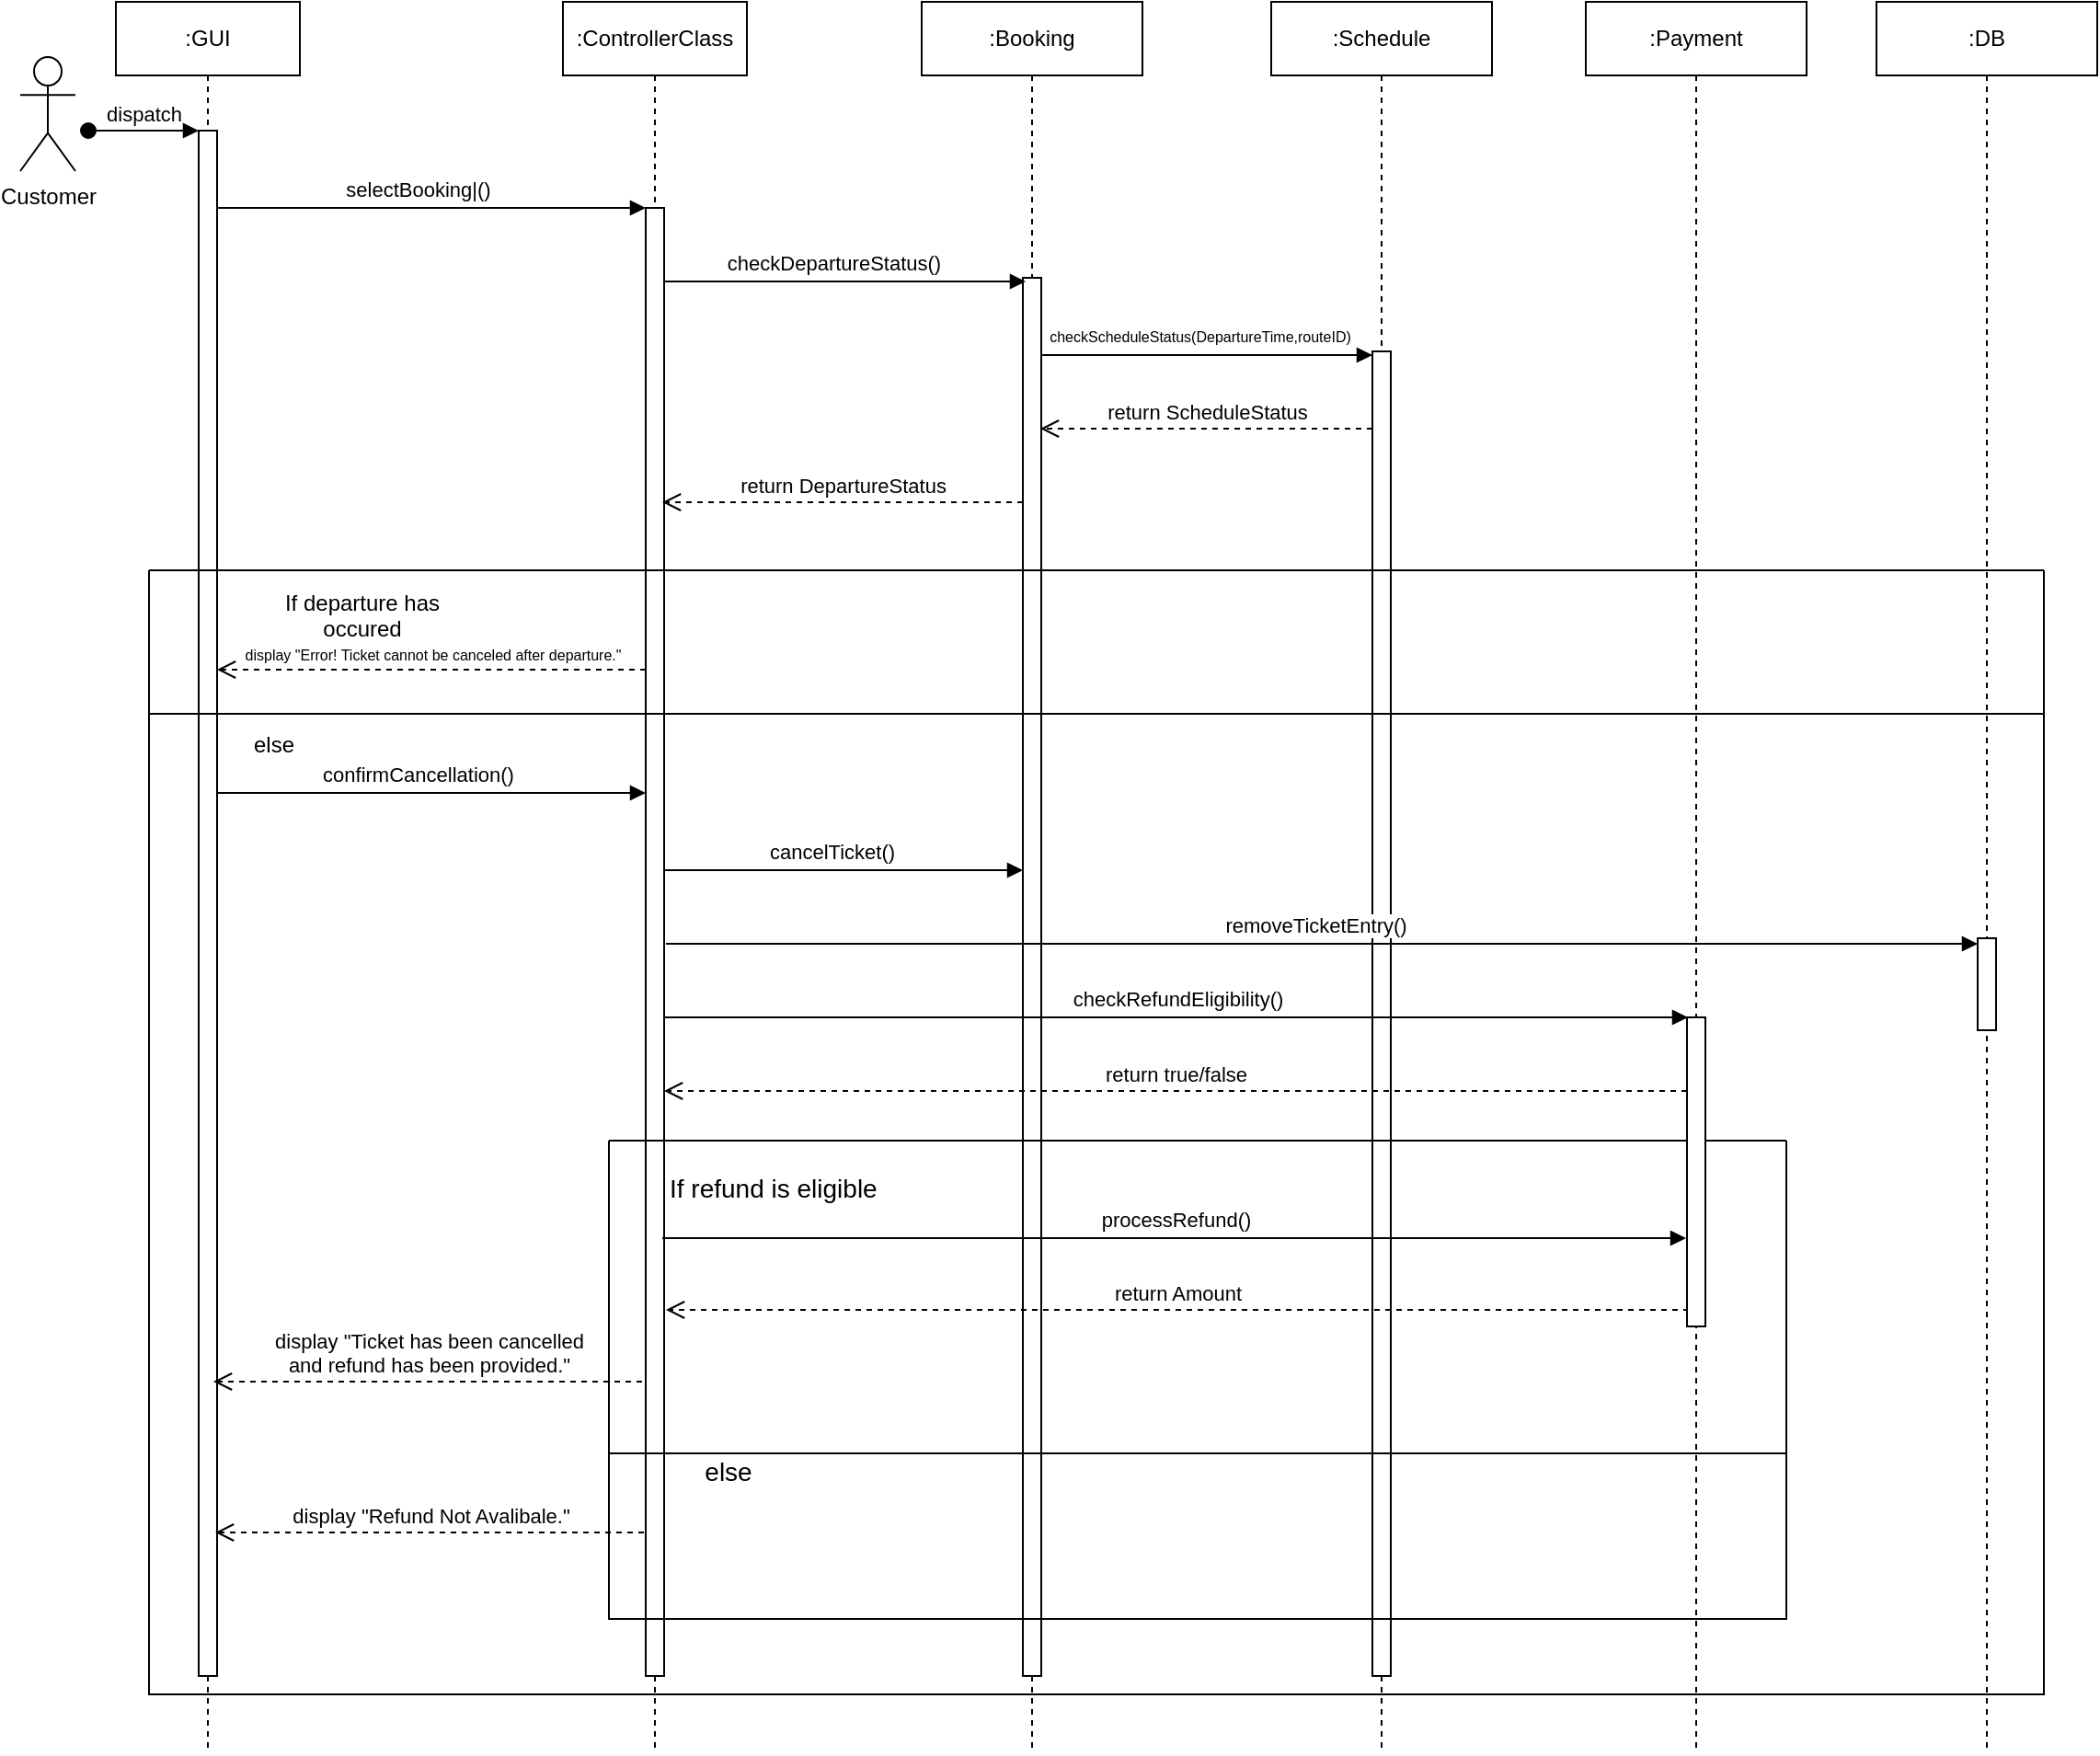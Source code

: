 <mxfile version="28.2.8">
  <diagram name="Page-1" id="2YBvvXClWsGukQMizWep">
    <mxGraphModel dx="1418" dy="794" grid="1" gridSize="10" guides="1" tooltips="1" connect="1" arrows="1" fold="1" page="1" pageScale="1" pageWidth="850" pageHeight="1100" math="0" shadow="0">
      <root>
        <mxCell id="0" />
        <mxCell id="1" parent="0" />
        <mxCell id="aM9ryv3xv72pqoxQDRHE-1" value=":GUI" style="shape=umlLifeline;perimeter=lifelinePerimeter;whiteSpace=wrap;html=1;container=0;dropTarget=0;collapsible=0;recursiveResize=0;outlineConnect=0;portConstraint=eastwest;newEdgeStyle={&quot;edgeStyle&quot;:&quot;elbowEdgeStyle&quot;,&quot;elbow&quot;:&quot;vertical&quot;,&quot;curved&quot;:0,&quot;rounded&quot;:0};" parent="1" vertex="1">
          <mxGeometry x="111" y="48" width="100" height="952" as="geometry" />
        </mxCell>
        <mxCell id="aM9ryv3xv72pqoxQDRHE-2" value="" style="html=1;points=[];perimeter=orthogonalPerimeter;outlineConnect=0;targetShapes=umlLifeline;portConstraint=eastwest;newEdgeStyle={&quot;edgeStyle&quot;:&quot;elbowEdgeStyle&quot;,&quot;elbow&quot;:&quot;vertical&quot;,&quot;curved&quot;:0,&quot;rounded&quot;:0};" parent="aM9ryv3xv72pqoxQDRHE-1" vertex="1">
          <mxGeometry x="45" y="70" width="10" height="840" as="geometry" />
        </mxCell>
        <mxCell id="aM9ryv3xv72pqoxQDRHE-3" value="dispatch" style="html=1;verticalAlign=bottom;startArrow=oval;endArrow=block;startSize=8;edgeStyle=elbowEdgeStyle;elbow=vertical;curved=0;rounded=0;" parent="aM9ryv3xv72pqoxQDRHE-1" target="aM9ryv3xv72pqoxQDRHE-2" edge="1">
          <mxGeometry relative="1" as="geometry">
            <mxPoint x="-15" y="70" as="sourcePoint" />
          </mxGeometry>
        </mxCell>
        <mxCell id="aM9ryv3xv72pqoxQDRHE-5" value=":ControllerClass" style="shape=umlLifeline;perimeter=lifelinePerimeter;whiteSpace=wrap;html=1;container=0;dropTarget=0;collapsible=0;recursiveResize=0;outlineConnect=0;portConstraint=eastwest;newEdgeStyle={&quot;edgeStyle&quot;:&quot;elbowEdgeStyle&quot;,&quot;elbow&quot;:&quot;vertical&quot;,&quot;curved&quot;:0,&quot;rounded&quot;:0};" parent="1" vertex="1">
          <mxGeometry x="354" y="48" width="100" height="952" as="geometry" />
        </mxCell>
        <mxCell id="aM9ryv3xv72pqoxQDRHE-6" value="" style="html=1;points=[];perimeter=orthogonalPerimeter;outlineConnect=0;targetShapes=umlLifeline;portConstraint=eastwest;newEdgeStyle={&quot;edgeStyle&quot;:&quot;elbowEdgeStyle&quot;,&quot;elbow&quot;:&quot;vertical&quot;,&quot;curved&quot;:0,&quot;rounded&quot;:0};" parent="aM9ryv3xv72pqoxQDRHE-5" vertex="1">
          <mxGeometry x="45" y="112" width="10" height="798" as="geometry" />
        </mxCell>
        <mxCell id="aM9ryv3xv72pqoxQDRHE-7" value="" style="html=1;verticalAlign=bottom;endArrow=block;edgeStyle=elbowEdgeStyle;elbow=vertical;curved=0;rounded=0;" parent="1" edge="1">
          <mxGeometry relative="1" as="geometry">
            <mxPoint x="166" y="160" as="sourcePoint" />
            <Array as="points">
              <mxPoint x="209" y="160" />
              <mxPoint x="251" y="140" />
            </Array>
            <mxPoint x="399" y="160" as="targetPoint" />
          </mxGeometry>
        </mxCell>
        <mxCell id="0jZ7-tW0BVTjiJO53gmQ-3" value="selectBooking|()" style="edgeLabel;html=1;align=center;verticalAlign=middle;resizable=0;points=[];" parent="aM9ryv3xv72pqoxQDRHE-7" vertex="1" connectable="0">
          <mxGeometry x="-0.065" y="3" relative="1" as="geometry">
            <mxPoint y="-7" as="offset" />
          </mxGeometry>
        </mxCell>
        <mxCell id="VEuW4mEXxXxEv6BpwXh5-1" value="Customer" style="shape=umlActor;verticalLabelPosition=bottom;verticalAlign=top;html=1;" parent="1" vertex="1">
          <mxGeometry x="59" y="78" width="30" height="62" as="geometry" />
        </mxCell>
        <mxCell id="VEuW4mEXxXxEv6BpwXh5-5" value=":Schedule" style="shape=umlLifeline;perimeter=lifelinePerimeter;whiteSpace=wrap;html=1;container=0;dropTarget=0;collapsible=0;recursiveResize=0;outlineConnect=0;portConstraint=eastwest;newEdgeStyle={&quot;edgeStyle&quot;:&quot;elbowEdgeStyle&quot;,&quot;elbow&quot;:&quot;vertical&quot;,&quot;curved&quot;:0,&quot;rounded&quot;:0};" parent="1" vertex="1">
          <mxGeometry x="739" y="48" width="120" height="952" as="geometry" />
        </mxCell>
        <mxCell id="VEuW4mEXxXxEv6BpwXh5-6" value="" style="html=1;points=[];perimeter=orthogonalPerimeter;outlineConnect=0;targetShapes=umlLifeline;portConstraint=eastwest;newEdgeStyle={&quot;edgeStyle&quot;:&quot;elbowEdgeStyle&quot;,&quot;elbow&quot;:&quot;vertical&quot;,&quot;curved&quot;:0,&quot;rounded&quot;:0};" parent="VEuW4mEXxXxEv6BpwXh5-5" vertex="1">
          <mxGeometry x="55" y="190" width="10" height="720" as="geometry" />
        </mxCell>
        <mxCell id="0jZ7-tW0BVTjiJO53gmQ-1" value=":DB" style="shape=umlLifeline;perimeter=lifelinePerimeter;whiteSpace=wrap;html=1;container=0;dropTarget=0;collapsible=0;recursiveResize=0;outlineConnect=0;portConstraint=eastwest;newEdgeStyle={&quot;edgeStyle&quot;:&quot;elbowEdgeStyle&quot;,&quot;elbow&quot;:&quot;vertical&quot;,&quot;curved&quot;:0,&quot;rounded&quot;:0};" parent="1" vertex="1">
          <mxGeometry x="1068" y="48" width="120" height="951" as="geometry" />
        </mxCell>
        <mxCell id="0jZ7-tW0BVTjiJO53gmQ-4" value=":Booking" style="shape=umlLifeline;perimeter=lifelinePerimeter;whiteSpace=wrap;html=1;container=0;dropTarget=0;collapsible=0;recursiveResize=0;outlineConnect=0;portConstraint=eastwest;newEdgeStyle={&quot;edgeStyle&quot;:&quot;elbowEdgeStyle&quot;,&quot;elbow&quot;:&quot;vertical&quot;,&quot;curved&quot;:0,&quot;rounded&quot;:0};" parent="1" vertex="1">
          <mxGeometry x="549" y="48" width="120" height="952" as="geometry" />
        </mxCell>
        <mxCell id="0jZ7-tW0BVTjiJO53gmQ-5" value="" style="html=1;points=[];perimeter=orthogonalPerimeter;outlineConnect=0;targetShapes=umlLifeline;portConstraint=eastwest;newEdgeStyle={&quot;edgeStyle&quot;:&quot;elbowEdgeStyle&quot;,&quot;elbow&quot;:&quot;vertical&quot;,&quot;curved&quot;:0,&quot;rounded&quot;:0};" parent="0jZ7-tW0BVTjiJO53gmQ-4" vertex="1">
          <mxGeometry x="55" y="150" width="10" height="760" as="geometry" />
        </mxCell>
        <mxCell id="0jZ7-tW0BVTjiJO53gmQ-28" value="" style="swimlane;startSize=0;" parent="1" vertex="1">
          <mxGeometry x="129" y="357" width="1030" height="611" as="geometry" />
        </mxCell>
        <mxCell id="EJbwKhiUwv7nrLsNbU0W-18" value="&lt;span style=&quot;text-wrap-mode: nowrap; background-color: rgb(255, 255, 255);&quot;&gt;If departure has occured&lt;/span&gt;" style="text;whiteSpace=wrap;html=1;fontSize=12;align=center;" parent="0jZ7-tW0BVTjiJO53gmQ-28" vertex="1">
          <mxGeometry x="51" y="4" width="130" height="40" as="geometry" />
        </mxCell>
        <mxCell id="BeFSrIk958UR365Rvj6z-9" value="v" style="html=1;verticalAlign=bottom;endArrow=block;edgeStyle=elbowEdgeStyle;elbow=vertical;curved=0;rounded=0;" parent="0jZ7-tW0BVTjiJO53gmQ-28" edge="1">
          <mxGeometry relative="1" as="geometry">
            <mxPoint x="280" y="243.0" as="sourcePoint" />
            <Array as="points">
              <mxPoint x="320" y="243" />
              <mxPoint x="362" y="223" />
            </Array>
            <mxPoint x="836.5" y="243" as="targetPoint" />
          </mxGeometry>
        </mxCell>
        <mxCell id="BeFSrIk958UR365Rvj6z-10" value="checkRefundEligibility()" style="edgeLabel;html=1;align=center;verticalAlign=middle;resizable=0;points=[];" parent="BeFSrIk958UR365Rvj6z-9" vertex="1" connectable="0">
          <mxGeometry x="-0.065" y="3" relative="1" as="geometry">
            <mxPoint x="19" y="-7" as="offset" />
          </mxGeometry>
        </mxCell>
        <mxCell id="0jZ7-tW0BVTjiJO53gmQ-56" value="" style="line;strokeWidth=1;html=1;" parent="0jZ7-tW0BVTjiJO53gmQ-28" vertex="1">
          <mxGeometry y="73" width="1030" height="10" as="geometry" />
        </mxCell>
        <mxCell id="U9XzbLY1-AbpNYxQL2TC-7" value="display &quot;Error! Ticket cannot be canceled after departure.&quot;" style="html=1;verticalAlign=bottom;endArrow=open;dashed=1;endSize=8;edgeStyle=elbowEdgeStyle;elbow=vertical;curved=0;rounded=0;fontSize=8;" parent="0jZ7-tW0BVTjiJO53gmQ-28" edge="1">
          <mxGeometry relative="1" as="geometry">
            <mxPoint x="37" y="54.0" as="targetPoint" />
            <Array as="points">
              <mxPoint x="135" y="54" />
            </Array>
            <mxPoint x="270" y="54" as="sourcePoint" />
          </mxGeometry>
        </mxCell>
        <mxCell id="U9XzbLY1-AbpNYxQL2TC-8" value="" style="html=1;verticalAlign=bottom;endArrow=block;edgeStyle=elbowEdgeStyle;elbow=vertical;curved=0;rounded=0;" parent="0jZ7-tW0BVTjiJO53gmQ-28" edge="1">
          <mxGeometry relative="1" as="geometry">
            <mxPoint x="280" y="163" as="sourcePoint" />
            <Array as="points">
              <mxPoint x="323" y="163" />
              <mxPoint x="365" y="143" />
            </Array>
            <mxPoint x="475" y="163" as="targetPoint" />
          </mxGeometry>
        </mxCell>
        <mxCell id="U9XzbLY1-AbpNYxQL2TC-9" value="cancelTicket()" style="edgeLabel;html=1;align=center;verticalAlign=middle;resizable=0;points=[];" parent="U9XzbLY1-AbpNYxQL2TC-8" vertex="1" connectable="0">
          <mxGeometry x="-0.065" y="3" relative="1" as="geometry">
            <mxPoint y="-7" as="offset" />
          </mxGeometry>
        </mxCell>
        <mxCell id="U9XzbLY1-AbpNYxQL2TC-18" value="" style="html=1;verticalAlign=bottom;endArrow=block;edgeStyle=elbowEdgeStyle;elbow=vertical;curved=0;rounded=0;" parent="0jZ7-tW0BVTjiJO53gmQ-28" edge="1">
          <mxGeometry relative="1" as="geometry">
            <mxPoint x="37" y="121" as="sourcePoint" />
            <Array as="points">
              <mxPoint x="80" y="121" />
              <mxPoint x="122" y="101" />
            </Array>
            <mxPoint x="270" y="121" as="targetPoint" />
          </mxGeometry>
        </mxCell>
        <mxCell id="U9XzbLY1-AbpNYxQL2TC-19" value="confirmCancellation()" style="edgeLabel;html=1;align=center;verticalAlign=middle;resizable=0;points=[];" parent="U9XzbLY1-AbpNYxQL2TC-18" vertex="1" connectable="0">
          <mxGeometry x="-0.065" y="3" relative="1" as="geometry">
            <mxPoint y="-7" as="offset" />
          </mxGeometry>
        </mxCell>
        <mxCell id="U9XzbLY1-AbpNYxQL2TC-20" value="&lt;span style=&quot;text-wrap-mode: nowrap; background-color: rgb(255, 255, 255);&quot;&gt;else&lt;/span&gt;" style="text;whiteSpace=wrap;html=1;fontSize=12;align=center;" parent="0jZ7-tW0BVTjiJO53gmQ-28" vertex="1">
          <mxGeometry x="3" y="81" width="130" height="40" as="geometry" />
        </mxCell>
        <mxCell id="U9XzbLY1-AbpNYxQL2TC-30" value="display &quot;Ticket has been cancelled&lt;div&gt;and refund has been provided.&lt;span style=&quot;background-color: light-dark(#ffffff, var(--ge-dark-color, #121212)); color: light-dark(rgb(0, 0, 0), rgb(255, 255, 255));&quot;&gt;&quot;&lt;/span&gt;&lt;/div&gt;" style="html=1;verticalAlign=bottom;endArrow=open;dashed=1;endSize=8;edgeStyle=elbowEdgeStyle;elbow=vertical;curved=0;rounded=0;" parent="0jZ7-tW0BVTjiJO53gmQ-28" edge="1">
          <mxGeometry relative="1" as="geometry">
            <mxPoint x="35" y="441.0" as="targetPoint" />
            <Array as="points">
              <mxPoint x="133" y="441" />
            </Array>
            <mxPoint x="268" y="441" as="sourcePoint" />
          </mxGeometry>
        </mxCell>
        <mxCell id="U9XzbLY1-AbpNYxQL2TC-31" value="" style="swimlane;startSize=0;" parent="0jZ7-tW0BVTjiJO53gmQ-28" vertex="1">
          <mxGeometry x="250" y="310" width="640" height="260" as="geometry" />
        </mxCell>
        <mxCell id="U9XzbLY1-AbpNYxQL2TC-32" value="&lt;span style=&quot;text-wrap-mode: nowrap; background-color: rgb(255, 255, 255);&quot;&gt;If refund is eligible&lt;/span&gt;" style="text;whiteSpace=wrap;html=1;fontSize=14;align=left;" parent="U9XzbLY1-AbpNYxQL2TC-31" vertex="1">
          <mxGeometry x="31" y="11" width="216" height="49" as="geometry" />
        </mxCell>
        <mxCell id="U9XzbLY1-AbpNYxQL2TC-33" value="&lt;div style=&quot;&quot;&gt;&lt;span style=&quot;text-wrap-mode: nowrap; background-color: rgb(255, 255, 255);&quot;&gt;else&lt;/span&gt;&lt;/div&gt;" style="text;whiteSpace=wrap;html=1;fontSize=14;align=center;" parent="U9XzbLY1-AbpNYxQL2TC-31" vertex="1">
          <mxGeometry y="165" width="130" height="40" as="geometry" />
        </mxCell>
        <mxCell id="U9XzbLY1-AbpNYxQL2TC-37" value="" style="line;strokeWidth=1;html=1;" parent="U9XzbLY1-AbpNYxQL2TC-31" vertex="1">
          <mxGeometry y="165" width="640" height="10" as="geometry" />
        </mxCell>
        <mxCell id="WeA55Ndx4WamOBbakFeb-14" value="v" style="html=1;verticalAlign=bottom;endArrow=block;edgeStyle=elbowEdgeStyle;elbow=vertical;curved=0;rounded=0;" parent="U9XzbLY1-AbpNYxQL2TC-31" edge="1">
          <mxGeometry relative="1" as="geometry">
            <mxPoint x="29" y="53.0" as="sourcePoint" />
            <Array as="points">
              <mxPoint x="69" y="53" />
              <mxPoint x="111" y="33" />
            </Array>
            <mxPoint x="585.5" y="53" as="targetPoint" />
          </mxGeometry>
        </mxCell>
        <mxCell id="WeA55Ndx4WamOBbakFeb-15" value="processRefund()" style="edgeLabel;html=1;align=center;verticalAlign=middle;resizable=0;points=[];" parent="WeA55Ndx4WamOBbakFeb-14" vertex="1" connectable="0">
          <mxGeometry x="-0.065" y="3" relative="1" as="geometry">
            <mxPoint x="19" y="-7" as="offset" />
          </mxGeometry>
        </mxCell>
        <mxCell id="WeA55Ndx4WamOBbakFeb-16" value="return Amount" style="html=1;verticalAlign=bottom;endArrow=open;dashed=1;endSize=8;edgeStyle=elbowEdgeStyle;elbow=horizontal;curved=0;rounded=0;" parent="U9XzbLY1-AbpNYxQL2TC-31" edge="1">
          <mxGeometry relative="1" as="geometry">
            <mxPoint x="31" y="92" as="targetPoint" />
            <Array as="points">
              <mxPoint x="442" y="92.0" />
            </Array>
            <mxPoint x="587" y="92.0" as="sourcePoint" />
          </mxGeometry>
        </mxCell>
        <mxCell id="EJbwKhiUwv7nrLsNbU0W-14" value="" style="html=1;points=[];perimeter=orthogonalPerimeter;outlineConnect=0;targetShapes=umlLifeline;portConstraint=eastwest;newEdgeStyle={&quot;edgeStyle&quot;:&quot;elbowEdgeStyle&quot;,&quot;elbow&quot;:&quot;vertical&quot;,&quot;curved&quot;:0,&quot;rounded&quot;:0};" parent="0jZ7-tW0BVTjiJO53gmQ-28" vertex="1">
          <mxGeometry x="994" y="200" width="10" height="50" as="geometry" />
        </mxCell>
        <mxCell id="WeA55Ndx4WamOBbakFeb-12" value="v" style="html=1;verticalAlign=bottom;endArrow=block;edgeStyle=elbowEdgeStyle;elbow=vertical;curved=0;rounded=0;" parent="0jZ7-tW0BVTjiJO53gmQ-28" target="EJbwKhiUwv7nrLsNbU0W-14" edge="1">
          <mxGeometry relative="1" as="geometry">
            <mxPoint x="281" y="203.0" as="sourcePoint" />
            <Array as="points">
              <mxPoint x="321" y="203" />
              <mxPoint x="363" y="183" />
            </Array>
            <mxPoint x="831" y="203" as="targetPoint" />
          </mxGeometry>
        </mxCell>
        <mxCell id="WeA55Ndx4WamOBbakFeb-13" value="removeTicketEntry()" style="edgeLabel;html=1;align=center;verticalAlign=middle;resizable=0;points=[];" parent="WeA55Ndx4WamOBbakFeb-12" vertex="1" connectable="0">
          <mxGeometry x="-0.065" y="3" relative="1" as="geometry">
            <mxPoint x="19" y="-7" as="offset" />
          </mxGeometry>
        </mxCell>
        <mxCell id="WeA55Ndx4WamOBbakFeb-17" value="display &quot;Refund Not Avalibale&lt;span style=&quot;background-color: light-dark(#ffffff, var(--ge-dark-color, #121212)); color: light-dark(rgb(0, 0, 0), rgb(255, 255, 255));&quot;&gt;.&lt;/span&gt;&lt;span style=&quot;color: light-dark(rgb(0, 0, 0), rgb(255, 255, 255)); background-color: light-dark(#ffffff, var(--ge-dark-color, #121212));&quot;&gt;&quot;&lt;/span&gt;" style="html=1;verticalAlign=bottom;endArrow=open;dashed=1;endSize=8;edgeStyle=elbowEdgeStyle;elbow=vertical;curved=0;rounded=0;" parent="0jZ7-tW0BVTjiJO53gmQ-28" edge="1">
          <mxGeometry relative="1" as="geometry">
            <mxPoint x="36" y="523.0" as="targetPoint" />
            <Array as="points">
              <mxPoint x="134" y="523" />
            </Array>
            <mxPoint x="269" y="523" as="sourcePoint" />
          </mxGeometry>
        </mxCell>
        <mxCell id="U9XzbLY1-AbpNYxQL2TC-10" value=":Payment" style="shape=umlLifeline;perimeter=lifelinePerimeter;whiteSpace=wrap;html=1;container=0;dropTarget=0;collapsible=0;recursiveResize=0;outlineConnect=0;portConstraint=eastwest;newEdgeStyle={&quot;edgeStyle&quot;:&quot;elbowEdgeStyle&quot;,&quot;elbow&quot;:&quot;vertical&quot;,&quot;curved&quot;:0,&quot;rounded&quot;:0};" parent="1" vertex="1">
          <mxGeometry x="910" y="48" width="120" height="952" as="geometry" />
        </mxCell>
        <mxCell id="U9XzbLY1-AbpNYxQL2TC-11" value="" style="html=1;points=[];perimeter=orthogonalPerimeter;outlineConnect=0;targetShapes=umlLifeline;portConstraint=eastwest;newEdgeStyle={&quot;edgeStyle&quot;:&quot;elbowEdgeStyle&quot;,&quot;elbow&quot;:&quot;vertical&quot;,&quot;curved&quot;:0,&quot;rounded&quot;:0};" parent="U9XzbLY1-AbpNYxQL2TC-10" vertex="1">
          <mxGeometry x="55" y="552" width="10" height="168" as="geometry" />
        </mxCell>
        <mxCell id="WeA55Ndx4WamOBbakFeb-1" value="" style="html=1;verticalAlign=bottom;endArrow=block;edgeStyle=elbowEdgeStyle;elbow=vertical;curved=0;rounded=0;" parent="1" edge="1">
          <mxGeometry relative="1" as="geometry">
            <mxPoint x="409" y="200" as="sourcePoint" />
            <Array as="points">
              <mxPoint x="450" y="200" />
              <mxPoint x="492" y="180" />
            </Array>
            <mxPoint x="605.5" y="200" as="targetPoint" />
          </mxGeometry>
        </mxCell>
        <mxCell id="WeA55Ndx4WamOBbakFeb-2" value="checkDepartureStatus()" style="edgeLabel;html=1;align=center;verticalAlign=middle;resizable=0;points=[];" parent="WeA55Ndx4WamOBbakFeb-1" vertex="1" connectable="0">
          <mxGeometry x="-0.065" y="3" relative="1" as="geometry">
            <mxPoint y="-7" as="offset" />
          </mxGeometry>
        </mxCell>
        <mxCell id="WeA55Ndx4WamOBbakFeb-5" value="return ScheduleStatus" style="html=1;verticalAlign=bottom;endArrow=open;dashed=1;endSize=8;edgeStyle=elbowEdgeStyle;elbow=vertical;curved=0;rounded=0;" parent="1" edge="1">
          <mxGeometry relative="1" as="geometry">
            <mxPoint x="613.5" y="280" as="targetPoint" />
            <Array as="points" />
            <mxPoint x="794" y="280" as="sourcePoint" />
          </mxGeometry>
        </mxCell>
        <mxCell id="WeA55Ndx4WamOBbakFeb-6" value="" style="html=1;verticalAlign=bottom;endArrow=block;edgeStyle=elbowEdgeStyle;elbow=horizontal;curved=0;rounded=0;" parent="1" edge="1">
          <mxGeometry relative="1" as="geometry">
            <mxPoint x="614" y="240" as="sourcePoint" />
            <Array as="points">
              <mxPoint x="657" y="240" />
              <mxPoint x="699" y="220" />
            </Array>
            <mxPoint x="794" y="240" as="targetPoint" />
          </mxGeometry>
        </mxCell>
        <mxCell id="WeA55Ndx4WamOBbakFeb-7" value="checkScheduleStatus(DepartureTime,routeID)" style="edgeLabel;html=1;align=center;verticalAlign=middle;resizable=0;points=[];fontSize=8;" parent="WeA55Ndx4WamOBbakFeb-6" vertex="1" connectable="0">
          <mxGeometry x="-0.065" y="3" relative="1" as="geometry">
            <mxPoint x="2" y="-7" as="offset" />
          </mxGeometry>
        </mxCell>
        <mxCell id="WeA55Ndx4WamOBbakFeb-8" value="return DepartureStatus" style="html=1;verticalAlign=bottom;endArrow=open;dashed=1;endSize=8;edgeStyle=elbowEdgeStyle;elbow=vertical;curved=0;rounded=0;" parent="1" source="0jZ7-tW0BVTjiJO53gmQ-5" edge="1">
          <mxGeometry relative="1" as="geometry">
            <mxPoint x="408" y="320" as="targetPoint" />
            <Array as="points" />
            <mxPoint x="600" y="320" as="sourcePoint" />
          </mxGeometry>
        </mxCell>
        <mxCell id="U9XzbLY1-AbpNYxQL2TC-36" value="return true/false" style="html=1;verticalAlign=bottom;endArrow=open;dashed=1;endSize=8;edgeStyle=elbowEdgeStyle;elbow=horizontal;curved=0;rounded=0;" parent="1" source="U9XzbLY1-AbpNYxQL2TC-11" edge="1">
          <mxGeometry relative="1" as="geometry">
            <mxPoint x="409" y="640.0" as="targetPoint" />
            <Array as="points">
              <mxPoint x="820" y="640" />
            </Array>
            <mxPoint x="959.5" y="640" as="sourcePoint" />
          </mxGeometry>
        </mxCell>
      </root>
    </mxGraphModel>
  </diagram>
</mxfile>
